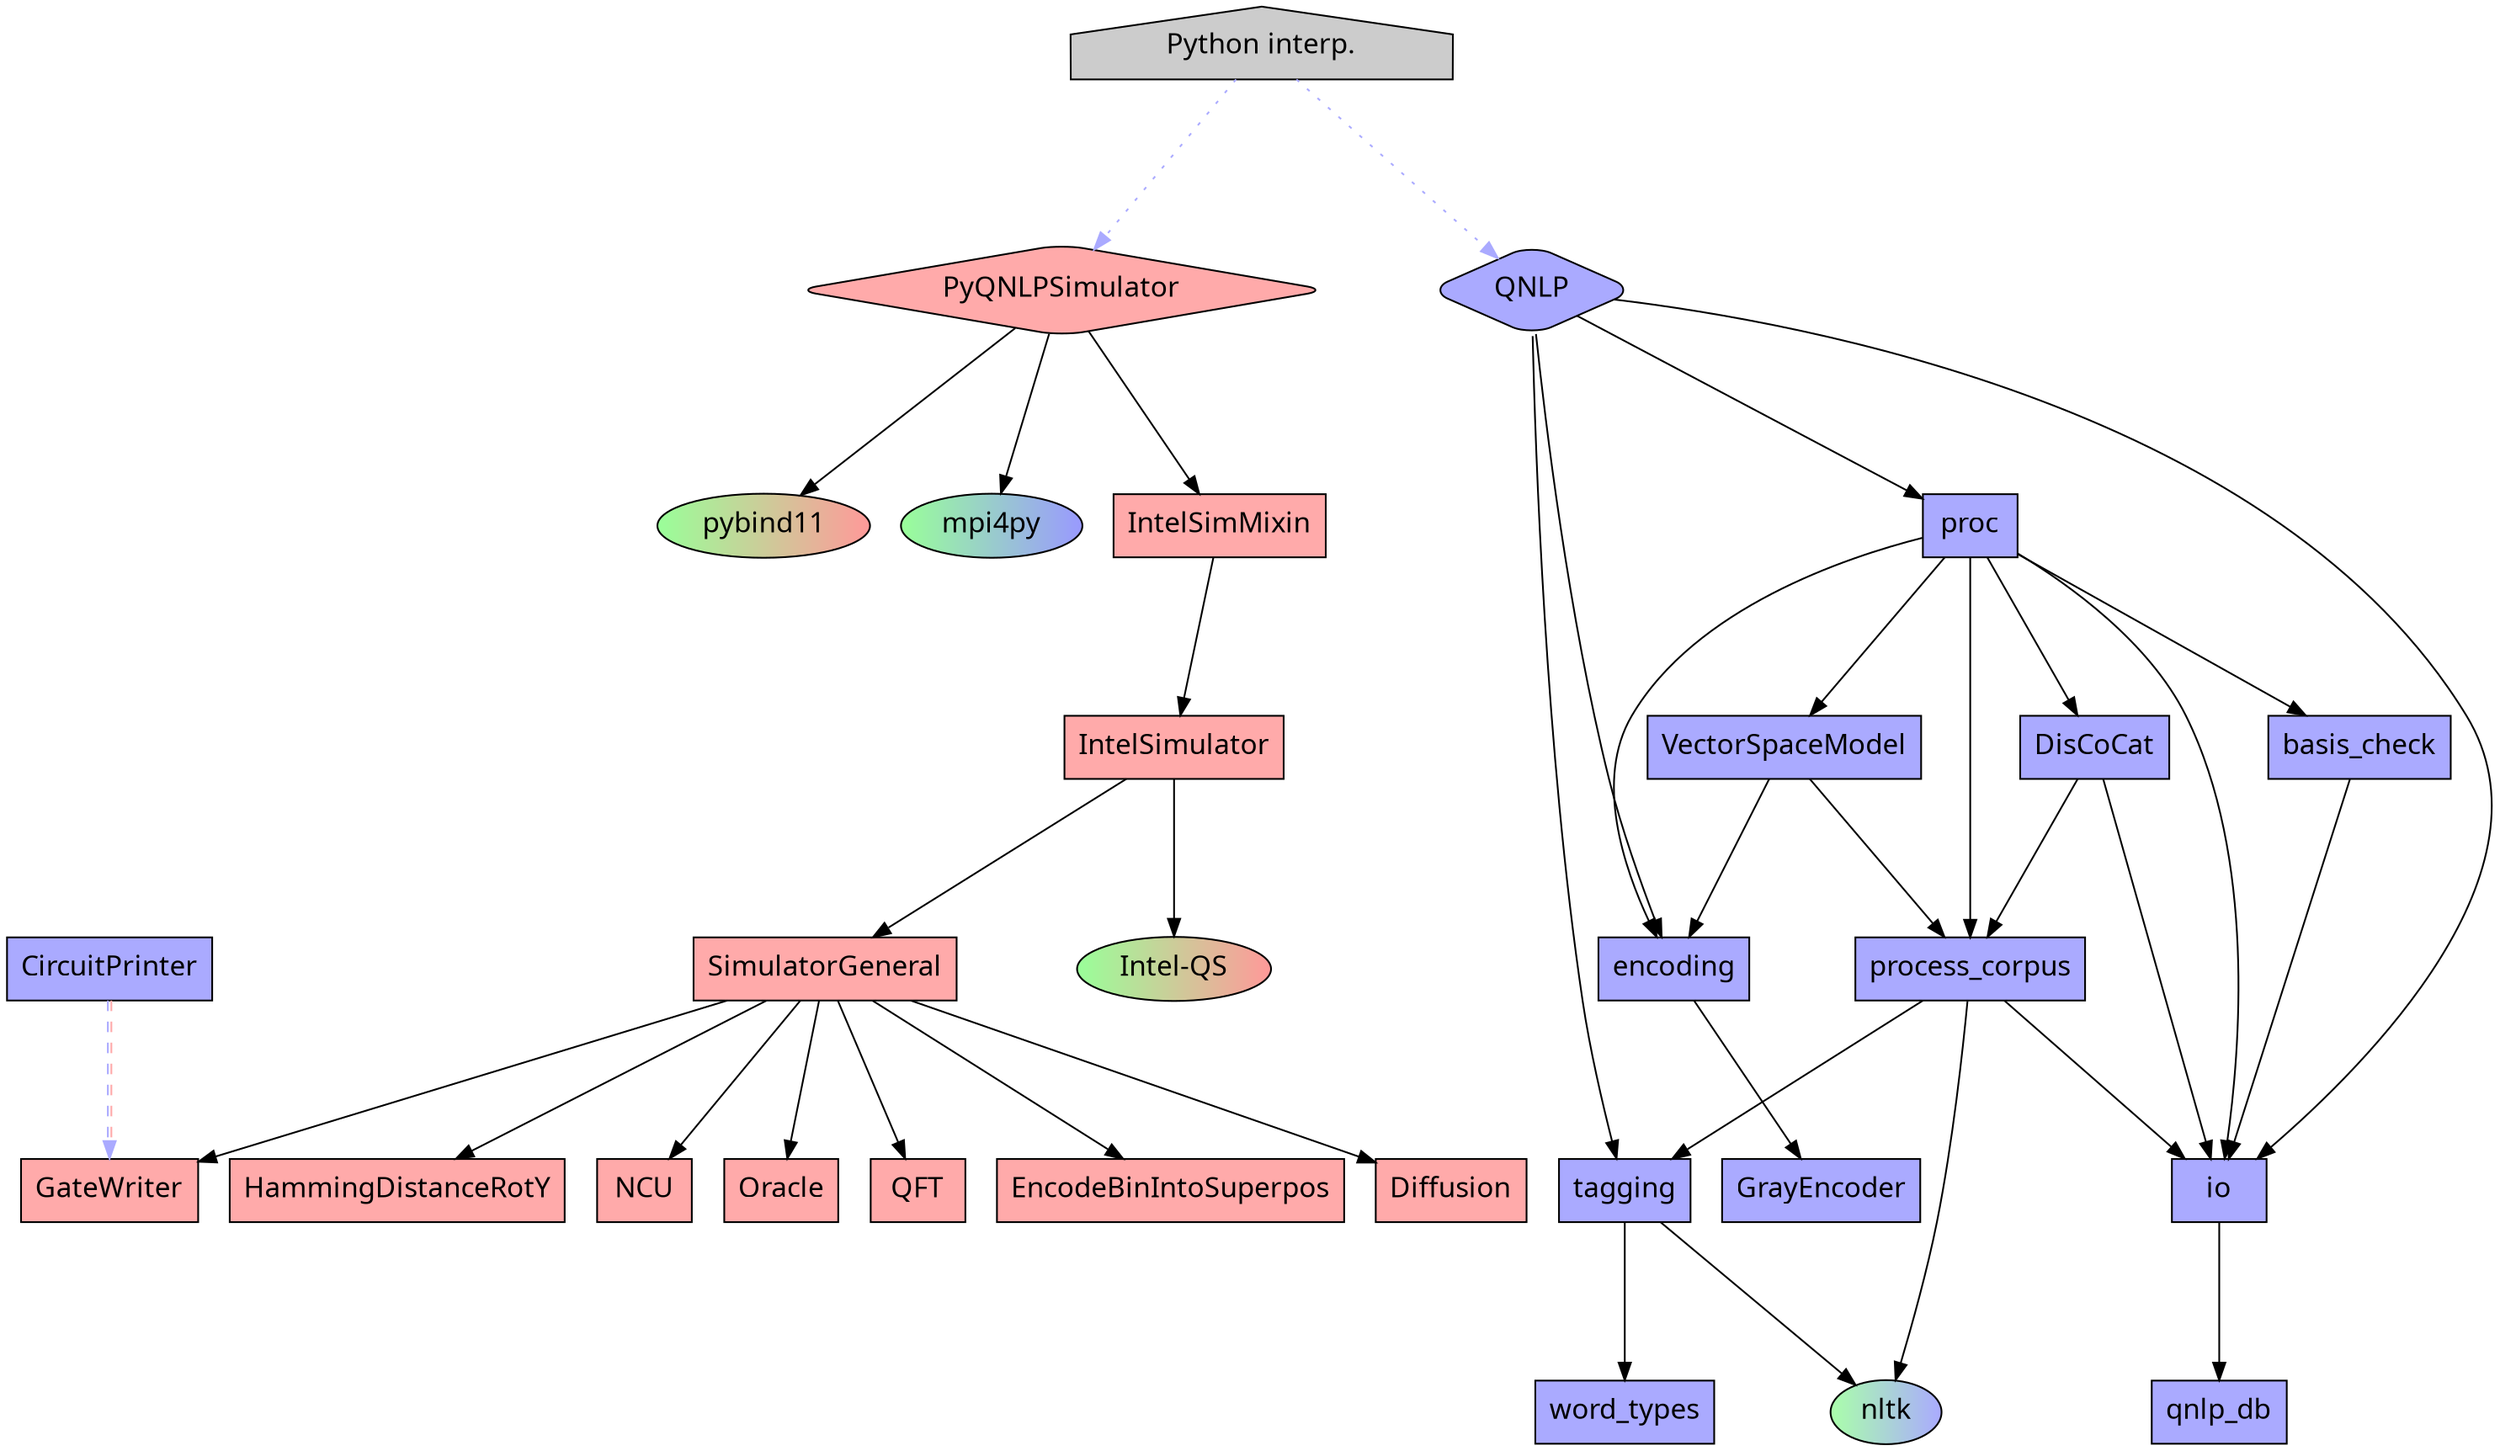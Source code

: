 digraph "GG" {
//node [ fontsize = "12"];
//    compound=true;
    ranksep=1.25;

    node [shape=plaintext, fontsize=16, label="" fontname="Fira Code"];

    bgcolor=white;
    edge [arrowsize=1, color=black];
    graph[penwidth=0, labelloc="b"];


    "EncodeBinIntoSuperpos" [ label="EncodeBinIntoSuperpos" shape="box" style=filled fillcolor="#ffaaaa"];
    "Diffusion" [ label="Diffusion" shape="box" style=filled fillcolor="#ffaaaa"];
    "GateWriter" [ label="GateWriter" shape="box" style=filled fillcolor="#ffaaaa"];
    "HammingDistanceRotY" [ label="HammingDistanceRotY" shape="box" style=filled fillcolor="#ffaaaa"];
    "NCU" [ label="NCU" shape="box" style=filled fillcolor="#ffaaaa"];
    "Oracle" [ label="Oracle" shape="box" style=filled fillcolor="#ffaaaa"];
    "QFT" [ label="QFT" shape="box" style=filled fillcolor="#ffaaaa"];
    "IntelSimulator" [ label="IntelSimulator" shape="box" style=filled fillcolor="#ffaaaa"];
    "SimulatorGeneral" [ label="SimulatorGeneral" shape="box" style=filled fillcolor="#ffaaaa"];
    "Intel-QS" [ label="Intel-QS" shape="ellipse" style=filled fillcolor="#99ff99:#ff9999"];

    "PythonEnv" [ label="Python interp." shape="house" style=filled fillcolor="#cccccc"];

    "IntelSimulator" -> "SimulatorGeneral" //SimulatorGeneral -> IntelSimulator
    "IntelSimulator" -> "Intel-QS" // qnlp_simulator -> qhipster
    "SimulatorGeneral" -> "EncodeBinIntoSuperpos" // qnlp_simulator -> qnlp_binencode
    "SimulatorGeneral" -> "Diffusion" // qnlp_simulator -> qnlp_diffusion
    "SimulatorGeneral" -> "GateWriter" // qnlp_simulator -> qnlp_gatewriter
    "SimulatorGeneral" -> "HammingDistanceRotY" // qnlp_simulator -> qnlp_hamming_RotY_amplification
    "SimulatorGeneral" -> "NCU" // qnlp_simulator -> qnlp_ncu
    "SimulatorGeneral" -> "Oracle" // qnlp_simulator -> qnlp_oracle
    "SimulatorGeneral" -> "QFT" // qnlp_simulator -> qnlp_qft

    "QNLPModule" [ label="QNLP" shape="box" fillcolor="#aaaaff" style="rounded,filled", shape=diamond];
    "CircuitPrinterModule" [ label="CircuitPrinter" shape="box" style=filled fillcolor="#aaaaff"];
    "CircuitPrinterModule" -> "GateWriter" [color="#aaaaff:#ffaaaa", style=dashed]

    "QNLPencoding" [ label="encoding" shape="box" style=filled fillcolor="#aaaaff"];
    "QNLPio" [ label="io" shape="box" style=filled fillcolor="#aaaaff"];
    "QNLPproc" [ label="proc" shape="box" style=filled fillcolor="#aaaaff"];
    "QNLPtagging" [ label="tagging" shape="box" style=filled fillcolor="#aaaaff"];


    "QNLPModule" -> "QNLPencoding"
    "QNLPModule" -> "QNLPio"
    "QNLPModule" -> "QNLPproc"
    "QNLPModule" -> "QNLPtagging"

    "GrayEncoder" [ label="GrayEncoder" shape="box" style=filled fillcolor="#aaaaff"];    
    "qnlp_db" [ label="qnlp_db"  shape="box" style=filled fillcolor="#aaaaff"];
    "basis_check" [ label="basis_check"  shape="box" style=filled fillcolor="#aaaaff"];
    "DisCoCat" [ label="DisCoCat"  shape="box" style=filled fillcolor="#aaaaff"];
    "process_corpus" [ label="process_corpus"  shape="box" style=filled fillcolor="#aaaaff"];
    "VectorSpaceModel" [ label="VectorSpaceModel"  shape="box" style=filled fillcolor="#aaaaff"];

    "QNLPio" -> "qnlp_db"

    "QNLPproc" -> "QNLPencoding"
    "QNLPencoding" -> "GrayEncoder"

    "QNLPproc" -> "QNLPio"
    "QNLPproc" -> "basis_check"
    "QNLPproc" -> "DisCoCat"
    "QNLPproc" -> "process_corpus" 
    "QNLPproc" -> "VectorSpaceModel"
    "basis_check" -> "QNLPio"
    "DisCoCat" -> "QNLPio"
    "process_corpus" -> "QNLPio"
    "DisCoCat" -> "process_corpus"
    "VectorSpaceModel" -> "process_corpus"
    "VectorSpaceModel" -> "QNLPencoding"
    "process_corpus" -> "QNLPtagging"

    "nltk" [ label="nltk" shape="ellipse" style=filled fillcolor="#aaffaa:#aaaaff"];
    "word_types" [ label="word_types" shape="box" style=filled fillcolor="#aaaaff"];
    

    "QNLPtagging" -> "nltk"
    "QNLPtagging" -> "word_types"
    "process_corpus" -> "nltk"

    "pybind11" [ label="pybind11" shape="ellipse" style=filled fillcolor="#99ff99:#ff9999"];
    "mpi4py" [ label="mpi4py" shape="ellipse" style=filled fillcolor="#99ff99:#9999ff"];
    "Pylib" [ label="PyQNLPSimulator" shape="ellipse" style="rounded,filled", shape=diamond fillcolor="#ffaaaa"];
    "IntelSimMixin" [ label="IntelSimMixin" shape="box" style=filled fillcolor="#ffaaaa"];
    "IntelSimMixin" -> "IntelSimulator"
    "Pylib" -> "IntelSimMixin" 
    "Pylib" -> "pybind11"
    "Pylib" -> "mpi4py"

    "PythonEnv" -> "QNLPModule" [color="#aaaaff", style=dotted]
    "PythonEnv" -> "Pylib" [color="#aaaaff", style=dotted]
}
